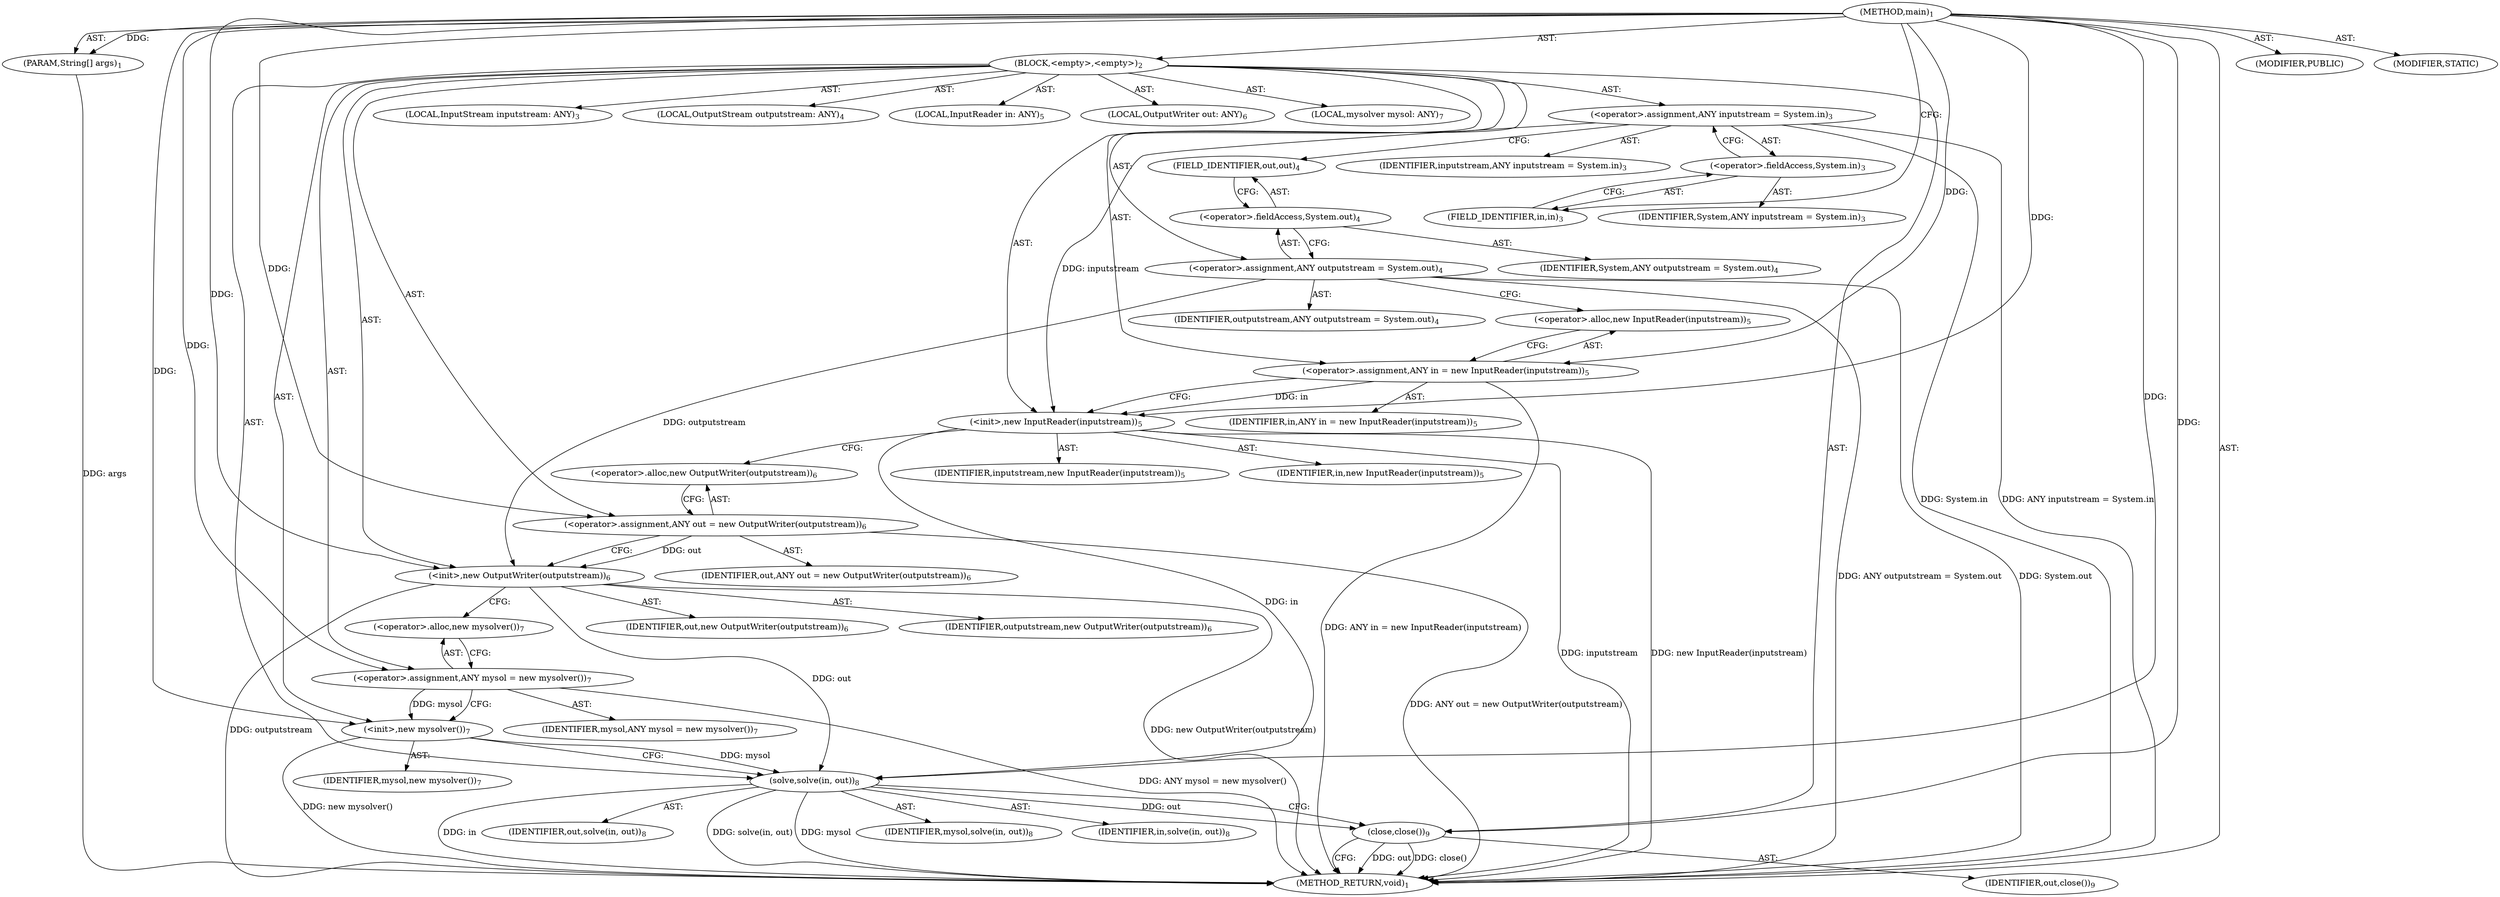 digraph "main" {  
"23" [label = <(METHOD,main)<SUB>1</SUB>> ]
"24" [label = <(PARAM,String[] args)<SUB>1</SUB>> ]
"25" [label = <(BLOCK,&lt;empty&gt;,&lt;empty&gt;)<SUB>2</SUB>> ]
"26" [label = <(LOCAL,InputStream inputstream: ANY)<SUB>3</SUB>> ]
"27" [label = <(&lt;operator&gt;.assignment,ANY inputstream = System.in)<SUB>3</SUB>> ]
"28" [label = <(IDENTIFIER,inputstream,ANY inputstream = System.in)<SUB>3</SUB>> ]
"29" [label = <(&lt;operator&gt;.fieldAccess,System.in)<SUB>3</SUB>> ]
"30" [label = <(IDENTIFIER,System,ANY inputstream = System.in)<SUB>3</SUB>> ]
"31" [label = <(FIELD_IDENTIFIER,in,in)<SUB>3</SUB>> ]
"32" [label = <(LOCAL,OutputStream outputstream: ANY)<SUB>4</SUB>> ]
"33" [label = <(&lt;operator&gt;.assignment,ANY outputstream = System.out)<SUB>4</SUB>> ]
"34" [label = <(IDENTIFIER,outputstream,ANY outputstream = System.out)<SUB>4</SUB>> ]
"35" [label = <(&lt;operator&gt;.fieldAccess,System.out)<SUB>4</SUB>> ]
"36" [label = <(IDENTIFIER,System,ANY outputstream = System.out)<SUB>4</SUB>> ]
"37" [label = <(FIELD_IDENTIFIER,out,out)<SUB>4</SUB>> ]
"4" [label = <(LOCAL,InputReader in: ANY)<SUB>5</SUB>> ]
"38" [label = <(&lt;operator&gt;.assignment,ANY in = new InputReader(inputstream))<SUB>5</SUB>> ]
"39" [label = <(IDENTIFIER,in,ANY in = new InputReader(inputstream))<SUB>5</SUB>> ]
"40" [label = <(&lt;operator&gt;.alloc,new InputReader(inputstream))<SUB>5</SUB>> ]
"41" [label = <(&lt;init&gt;,new InputReader(inputstream))<SUB>5</SUB>> ]
"3" [label = <(IDENTIFIER,in,new InputReader(inputstream))<SUB>5</SUB>> ]
"42" [label = <(IDENTIFIER,inputstream,new InputReader(inputstream))<SUB>5</SUB>> ]
"6" [label = <(LOCAL,OutputWriter out: ANY)<SUB>6</SUB>> ]
"43" [label = <(&lt;operator&gt;.assignment,ANY out = new OutputWriter(outputstream))<SUB>6</SUB>> ]
"44" [label = <(IDENTIFIER,out,ANY out = new OutputWriter(outputstream))<SUB>6</SUB>> ]
"45" [label = <(&lt;operator&gt;.alloc,new OutputWriter(outputstream))<SUB>6</SUB>> ]
"46" [label = <(&lt;init&gt;,new OutputWriter(outputstream))<SUB>6</SUB>> ]
"5" [label = <(IDENTIFIER,out,new OutputWriter(outputstream))<SUB>6</SUB>> ]
"47" [label = <(IDENTIFIER,outputstream,new OutputWriter(outputstream))<SUB>6</SUB>> ]
"8" [label = <(LOCAL,mysolver mysol: ANY)<SUB>7</SUB>> ]
"48" [label = <(&lt;operator&gt;.assignment,ANY mysol = new mysolver())<SUB>7</SUB>> ]
"49" [label = <(IDENTIFIER,mysol,ANY mysol = new mysolver())<SUB>7</SUB>> ]
"50" [label = <(&lt;operator&gt;.alloc,new mysolver())<SUB>7</SUB>> ]
"51" [label = <(&lt;init&gt;,new mysolver())<SUB>7</SUB>> ]
"7" [label = <(IDENTIFIER,mysol,new mysolver())<SUB>7</SUB>> ]
"52" [label = <(solve,solve(in, out))<SUB>8</SUB>> ]
"53" [label = <(IDENTIFIER,mysol,solve(in, out))<SUB>8</SUB>> ]
"54" [label = <(IDENTIFIER,in,solve(in, out))<SUB>8</SUB>> ]
"55" [label = <(IDENTIFIER,out,solve(in, out))<SUB>8</SUB>> ]
"56" [label = <(close,close())<SUB>9</SUB>> ]
"57" [label = <(IDENTIFIER,out,close())<SUB>9</SUB>> ]
"58" [label = <(MODIFIER,PUBLIC)> ]
"59" [label = <(MODIFIER,STATIC)> ]
"60" [label = <(METHOD_RETURN,void)<SUB>1</SUB>> ]
  "23" -> "24"  [ label = "AST: "] 
  "23" -> "25"  [ label = "AST: "] 
  "23" -> "58"  [ label = "AST: "] 
  "23" -> "59"  [ label = "AST: "] 
  "23" -> "60"  [ label = "AST: "] 
  "25" -> "26"  [ label = "AST: "] 
  "25" -> "27"  [ label = "AST: "] 
  "25" -> "32"  [ label = "AST: "] 
  "25" -> "33"  [ label = "AST: "] 
  "25" -> "4"  [ label = "AST: "] 
  "25" -> "38"  [ label = "AST: "] 
  "25" -> "41"  [ label = "AST: "] 
  "25" -> "6"  [ label = "AST: "] 
  "25" -> "43"  [ label = "AST: "] 
  "25" -> "46"  [ label = "AST: "] 
  "25" -> "8"  [ label = "AST: "] 
  "25" -> "48"  [ label = "AST: "] 
  "25" -> "51"  [ label = "AST: "] 
  "25" -> "52"  [ label = "AST: "] 
  "25" -> "56"  [ label = "AST: "] 
  "27" -> "28"  [ label = "AST: "] 
  "27" -> "29"  [ label = "AST: "] 
  "29" -> "30"  [ label = "AST: "] 
  "29" -> "31"  [ label = "AST: "] 
  "33" -> "34"  [ label = "AST: "] 
  "33" -> "35"  [ label = "AST: "] 
  "35" -> "36"  [ label = "AST: "] 
  "35" -> "37"  [ label = "AST: "] 
  "38" -> "39"  [ label = "AST: "] 
  "38" -> "40"  [ label = "AST: "] 
  "41" -> "3"  [ label = "AST: "] 
  "41" -> "42"  [ label = "AST: "] 
  "43" -> "44"  [ label = "AST: "] 
  "43" -> "45"  [ label = "AST: "] 
  "46" -> "5"  [ label = "AST: "] 
  "46" -> "47"  [ label = "AST: "] 
  "48" -> "49"  [ label = "AST: "] 
  "48" -> "50"  [ label = "AST: "] 
  "51" -> "7"  [ label = "AST: "] 
  "52" -> "53"  [ label = "AST: "] 
  "52" -> "54"  [ label = "AST: "] 
  "52" -> "55"  [ label = "AST: "] 
  "56" -> "57"  [ label = "AST: "] 
  "27" -> "37"  [ label = "CFG: "] 
  "33" -> "40"  [ label = "CFG: "] 
  "38" -> "41"  [ label = "CFG: "] 
  "41" -> "45"  [ label = "CFG: "] 
  "43" -> "46"  [ label = "CFG: "] 
  "46" -> "50"  [ label = "CFG: "] 
  "48" -> "51"  [ label = "CFG: "] 
  "51" -> "52"  [ label = "CFG: "] 
  "52" -> "56"  [ label = "CFG: "] 
  "56" -> "60"  [ label = "CFG: "] 
  "29" -> "27"  [ label = "CFG: "] 
  "35" -> "33"  [ label = "CFG: "] 
  "40" -> "38"  [ label = "CFG: "] 
  "45" -> "43"  [ label = "CFG: "] 
  "50" -> "48"  [ label = "CFG: "] 
  "31" -> "29"  [ label = "CFG: "] 
  "37" -> "35"  [ label = "CFG: "] 
  "23" -> "31"  [ label = "CFG: "] 
  "24" -> "60"  [ label = "DDG: args"] 
  "27" -> "60"  [ label = "DDG: System.in"] 
  "27" -> "60"  [ label = "DDG: ANY inputstream = System.in"] 
  "33" -> "60"  [ label = "DDG: System.out"] 
  "33" -> "60"  [ label = "DDG: ANY outputstream = System.out"] 
  "38" -> "60"  [ label = "DDG: ANY in = new InputReader(inputstream)"] 
  "41" -> "60"  [ label = "DDG: inputstream"] 
  "41" -> "60"  [ label = "DDG: new InputReader(inputstream)"] 
  "43" -> "60"  [ label = "DDG: ANY out = new OutputWriter(outputstream)"] 
  "46" -> "60"  [ label = "DDG: outputstream"] 
  "46" -> "60"  [ label = "DDG: new OutputWriter(outputstream)"] 
  "48" -> "60"  [ label = "DDG: ANY mysol = new mysolver()"] 
  "51" -> "60"  [ label = "DDG: new mysolver()"] 
  "52" -> "60"  [ label = "DDG: mysol"] 
  "52" -> "60"  [ label = "DDG: in"] 
  "52" -> "60"  [ label = "DDG: solve(in, out)"] 
  "56" -> "60"  [ label = "DDG: out"] 
  "56" -> "60"  [ label = "DDG: close()"] 
  "23" -> "24"  [ label = "DDG: "] 
  "23" -> "38"  [ label = "DDG: "] 
  "23" -> "43"  [ label = "DDG: "] 
  "23" -> "48"  [ label = "DDG: "] 
  "38" -> "41"  [ label = "DDG: in"] 
  "23" -> "41"  [ label = "DDG: "] 
  "27" -> "41"  [ label = "DDG: inputstream"] 
  "43" -> "46"  [ label = "DDG: out"] 
  "23" -> "46"  [ label = "DDG: "] 
  "33" -> "46"  [ label = "DDG: outputstream"] 
  "48" -> "51"  [ label = "DDG: mysol"] 
  "23" -> "51"  [ label = "DDG: "] 
  "51" -> "52"  [ label = "DDG: mysol"] 
  "23" -> "52"  [ label = "DDG: "] 
  "41" -> "52"  [ label = "DDG: in"] 
  "46" -> "52"  [ label = "DDG: out"] 
  "52" -> "56"  [ label = "DDG: out"] 
  "23" -> "56"  [ label = "DDG: "] 
}
